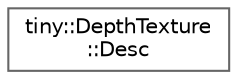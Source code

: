 digraph "Graphical Class Hierarchy"
{
 // LATEX_PDF_SIZE
  bgcolor="transparent";
  edge [fontname=Helvetica,fontsize=10,labelfontname=Helvetica,labelfontsize=10];
  node [fontname=Helvetica,fontsize=10,shape=box,height=0.2,width=0.4];
  rankdir="LR";
  Node0 [id="Node000000",label="tiny::DepthTexture\l::Desc",height=0.2,width=0.4,color="grey40", fillcolor="white", style="filled",URL="$structtiny_1_1_depth_texture_1_1_desc.html",tooltip=" "];
}
